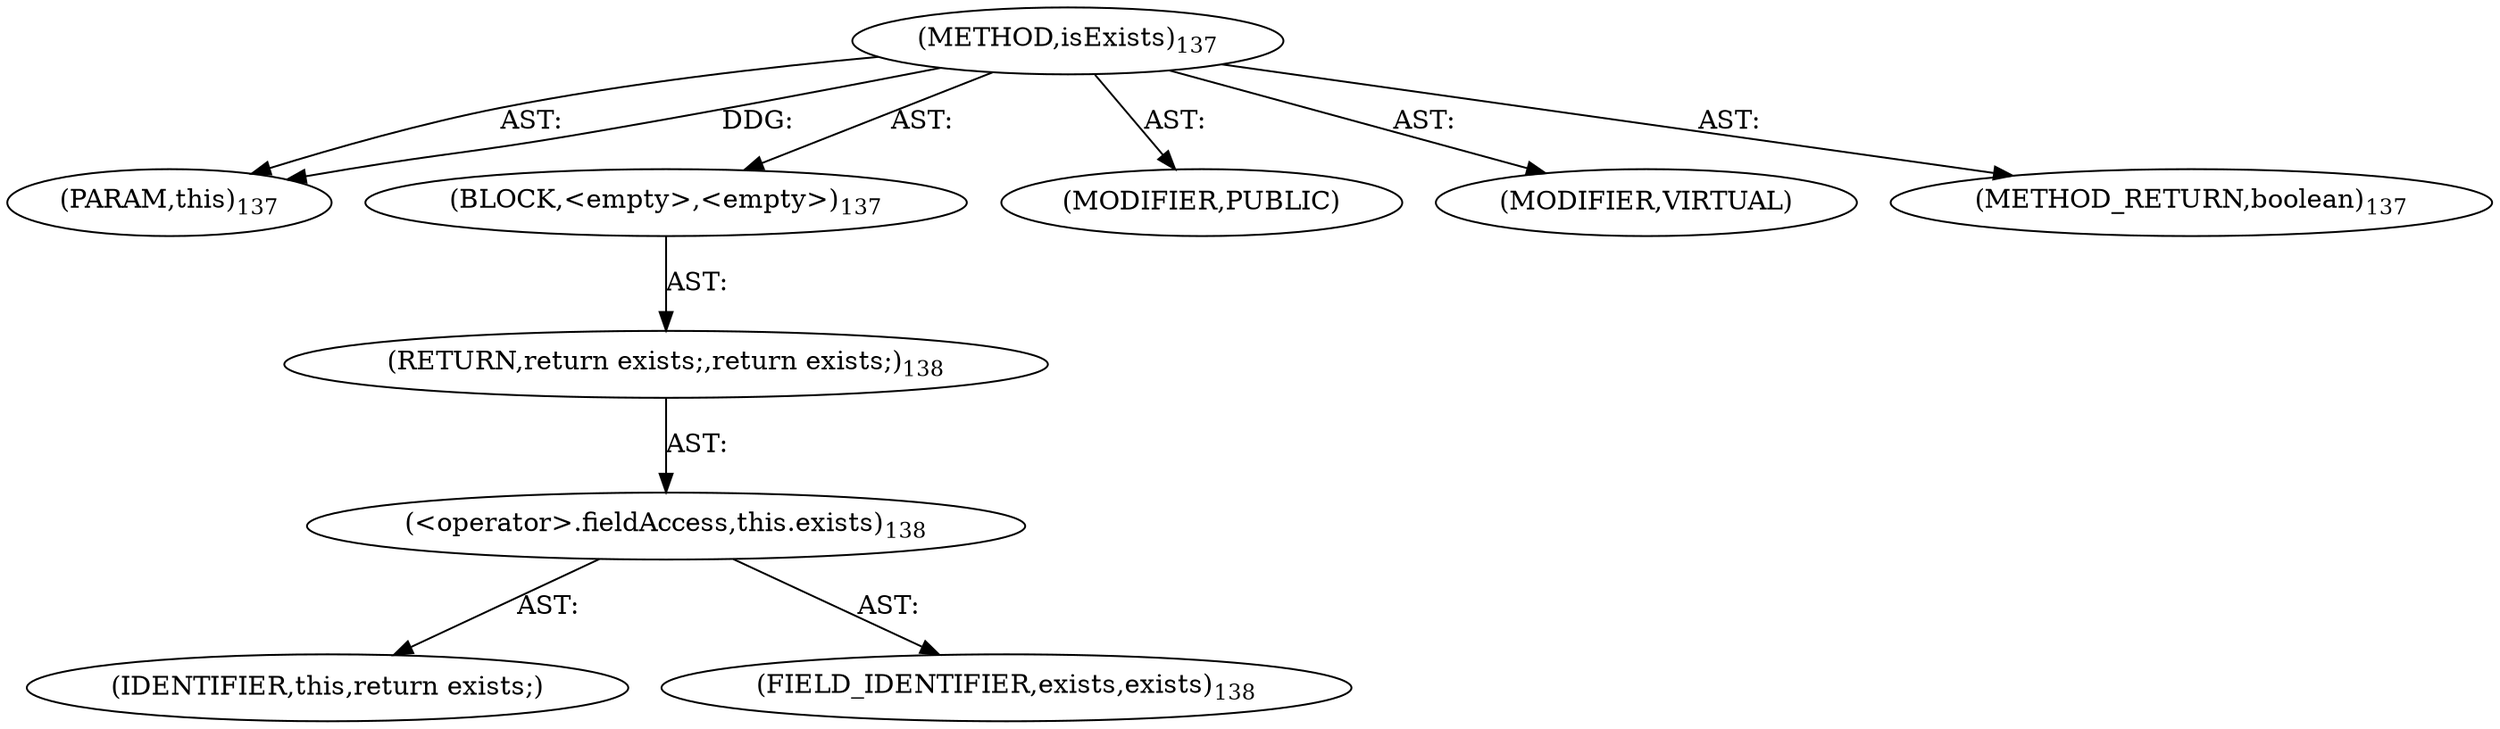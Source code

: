 digraph "isExists" {  
"111669149702" [label = <(METHOD,isExists)<SUB>137</SUB>> ]
"115964117011" [label = <(PARAM,this)<SUB>137</SUB>> ]
"25769803782" [label = <(BLOCK,&lt;empty&gt;,&lt;empty&gt;)<SUB>137</SUB>> ]
"146028888065" [label = <(RETURN,return exists;,return exists;)<SUB>138</SUB>> ]
"30064771097" [label = <(&lt;operator&gt;.fieldAccess,this.exists)<SUB>138</SUB>> ]
"68719476765" [label = <(IDENTIFIER,this,return exists;)> ]
"55834574858" [label = <(FIELD_IDENTIFIER,exists,exists)<SUB>138</SUB>> ]
"133143986192" [label = <(MODIFIER,PUBLIC)> ]
"133143986193" [label = <(MODIFIER,VIRTUAL)> ]
"128849018886" [label = <(METHOD_RETURN,boolean)<SUB>137</SUB>> ]
  "111669149702" -> "115964117011"  [ label = "AST: "] 
  "111669149702" -> "25769803782"  [ label = "AST: "] 
  "111669149702" -> "133143986192"  [ label = "AST: "] 
  "111669149702" -> "133143986193"  [ label = "AST: "] 
  "111669149702" -> "128849018886"  [ label = "AST: "] 
  "25769803782" -> "146028888065"  [ label = "AST: "] 
  "146028888065" -> "30064771097"  [ label = "AST: "] 
  "30064771097" -> "68719476765"  [ label = "AST: "] 
  "30064771097" -> "55834574858"  [ label = "AST: "] 
  "111669149702" -> "115964117011"  [ label = "DDG: "] 
}
